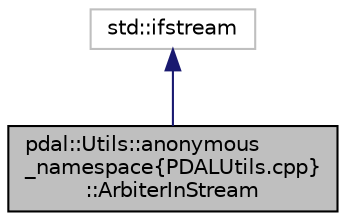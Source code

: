 digraph "pdal::Utils::anonymous_namespace{PDALUtils.cpp}::ArbiterInStream"
{
  edge [fontname="Helvetica",fontsize="10",labelfontname="Helvetica",labelfontsize="10"];
  node [fontname="Helvetica",fontsize="10",shape=record];
  Node1 [label="pdal::Utils::anonymous\l_namespace\{PDALUtils.cpp\}\l::ArbiterInStream",height=0.2,width=0.4,color="black", fillcolor="grey75", style="filled", fontcolor="black"];
  Node2 -> Node1 [dir="back",color="midnightblue",fontsize="10",style="solid",fontname="Helvetica"];
  Node2 [label="std::ifstream",height=0.2,width=0.4,color="grey75", fillcolor="white", style="filled"];
}
